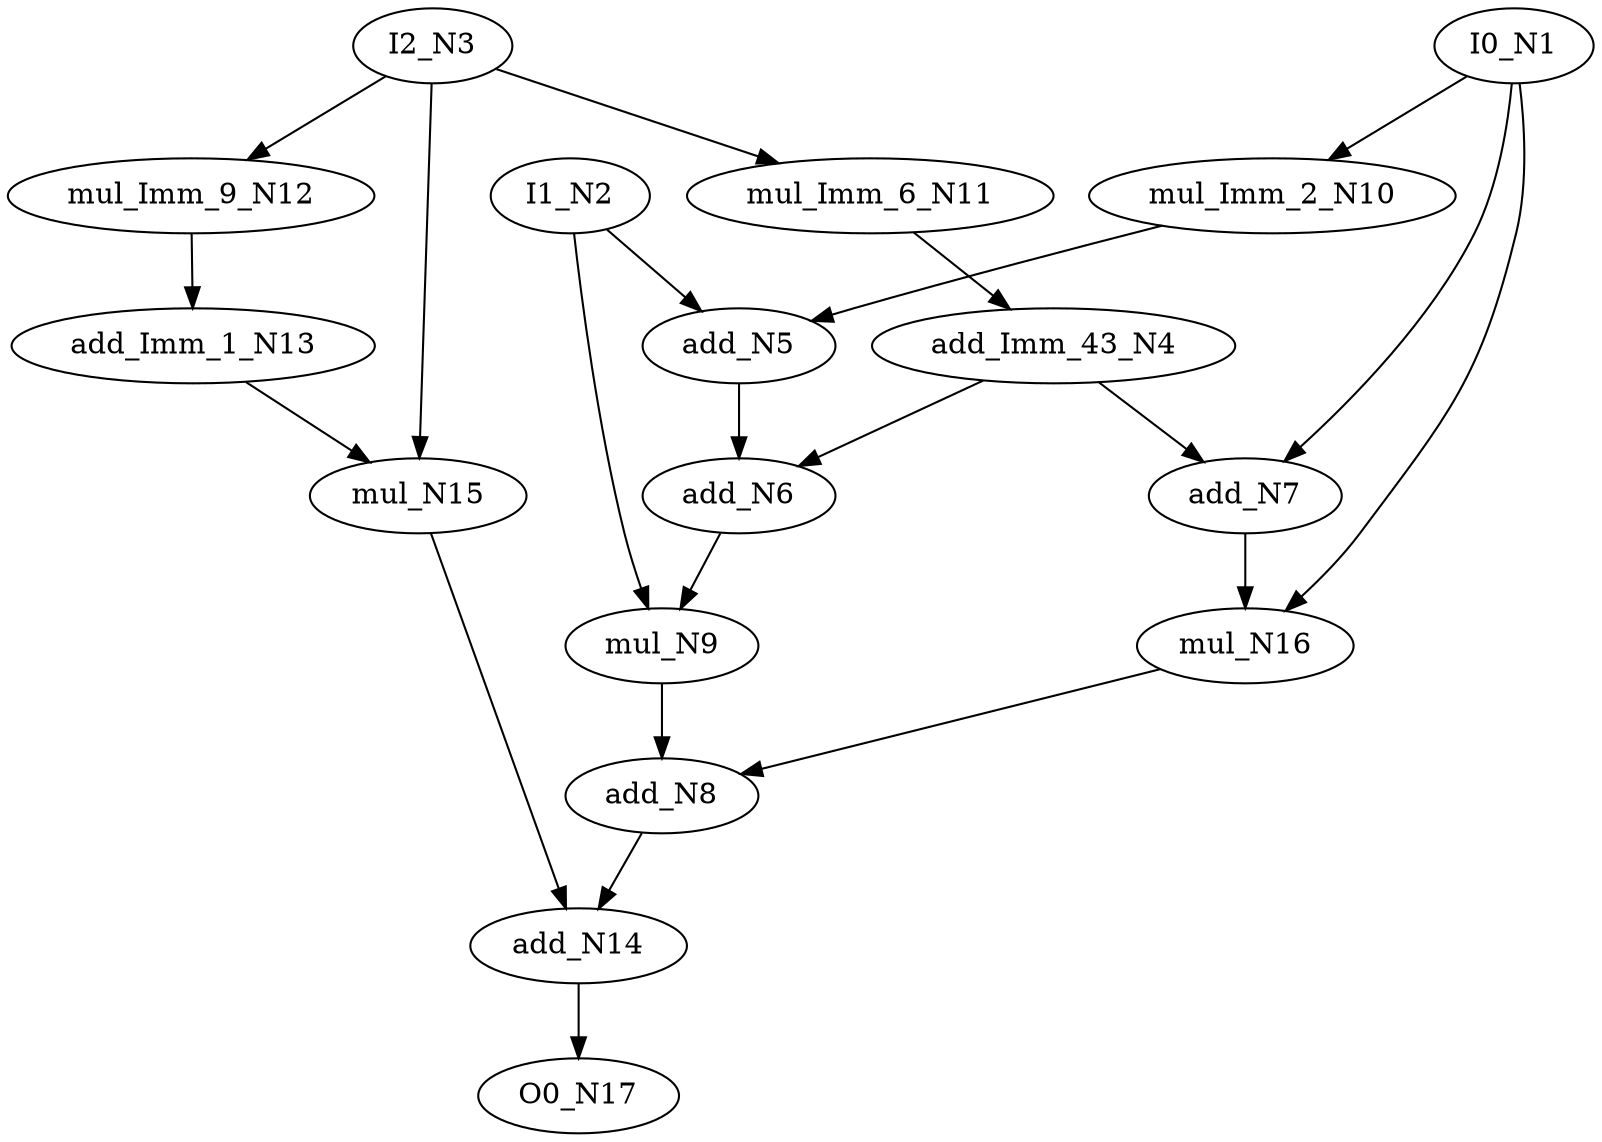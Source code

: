 digraph graphname {
N12 [color="black", ntype="operation", label="mul_Imm_9_N12"];
N13 [color="black", ntype="operation", label="add_Imm_1_N13"];
N10 [color="black", ntype="operation", label="mul_Imm_2_N10"];
N11 [color="black", ntype="operation", label="mul_Imm_6_N11"];
N16 [color="black", ntype="operation", label="mul_N16"];
N17 [color="black", ntype="outvar", label="O0_N17"];
N14 [color="black", ntype="operation", label="add_N14"];
N15 [color="black", ntype="operation", label="mul_N15"];
N8 [color="black", ntype="operation", label="add_N8"];
N9 [color="black", ntype="operation", label="mul_N9"];
N1 [color="black", ntype="invar", label="I0_N1"];
N2 [color="black", ntype="invar", label="I1_N2"];
N3 [color="black", ntype="invar", label="I2_N3"];
N4 [color="black", ntype="operation", label="add_Imm_43_N4"];
N5 [color="black", ntype="operation", label="add_N5"];
N6 [color="black", ntype="operation", label="add_N6"];
N7 [color="black", ntype="operation", label="add_N7"];
N12 -> N13;
N13 -> N15;
N10 -> N5;
N11 -> N4;
N16 -> N8;
N14 -> N17;
N15 -> N14;
N8 -> N14;
N9 -> N8;
N1 -> N7;
N1 -> N10;
N1 -> N16;
N2 -> N5;
N2 -> N9;
N3 -> N12;
N3 -> N11;
N3 -> N15;
N4 -> N7;
N4 -> N6;
N5 -> N6;
N6 -> N9;
N7 -> N16;
}
